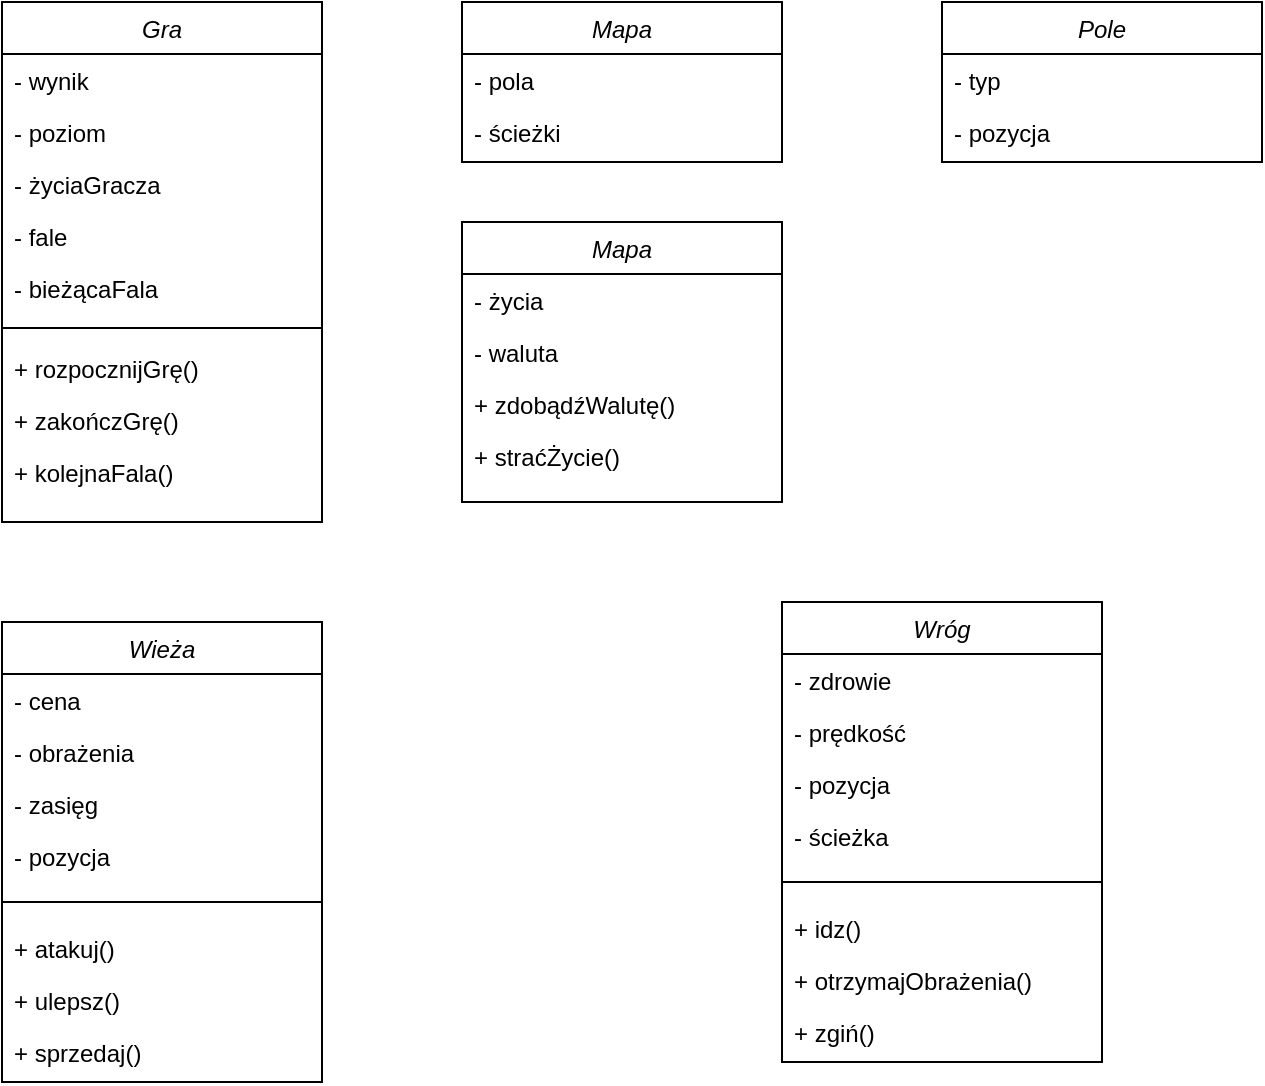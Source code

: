 <mxfile version="26.2.5">
  <diagram id="C5RBs43oDa-KdzZeNtuy" name="Page-1">
    <mxGraphModel dx="985" dy="540" grid="1" gridSize="10" guides="1" tooltips="1" connect="1" arrows="1" fold="1" page="1" pageScale="1" pageWidth="827" pageHeight="1169" math="0" shadow="0">
      <root>
        <mxCell id="WIyWlLk6GJQsqaUBKTNV-0" />
        <mxCell id="WIyWlLk6GJQsqaUBKTNV-1" parent="WIyWlLk6GJQsqaUBKTNV-0" />
        <mxCell id="zkfFHV4jXpPFQw0GAbJ--0" value="Gra" style="swimlane;fontStyle=2;align=center;verticalAlign=top;childLayout=stackLayout;horizontal=1;startSize=26;horizontalStack=0;resizeParent=1;resizeLast=0;collapsible=1;marginBottom=0;rounded=0;shadow=0;strokeWidth=1;" parent="WIyWlLk6GJQsqaUBKTNV-1" vertex="1">
          <mxGeometry x="90" y="70" width="160" height="260" as="geometry">
            <mxRectangle x="230" y="140" width="160" height="26" as="alternateBounds" />
          </mxGeometry>
        </mxCell>
        <mxCell id="zkfFHV4jXpPFQw0GAbJ--1" value="- wynik" style="text;align=left;verticalAlign=top;spacingLeft=4;spacingRight=4;overflow=hidden;rotatable=0;points=[[0,0.5],[1,0.5]];portConstraint=eastwest;" parent="zkfFHV4jXpPFQw0GAbJ--0" vertex="1">
          <mxGeometry y="26" width="160" height="26" as="geometry" />
        </mxCell>
        <mxCell id="zkfFHV4jXpPFQw0GAbJ--2" value="- poziom" style="text;align=left;verticalAlign=top;spacingLeft=4;spacingRight=4;overflow=hidden;rotatable=0;points=[[0,0.5],[1,0.5]];portConstraint=eastwest;rounded=0;shadow=0;html=0;" parent="zkfFHV4jXpPFQw0GAbJ--0" vertex="1">
          <mxGeometry y="52" width="160" height="26" as="geometry" />
        </mxCell>
        <mxCell id="zkfFHV4jXpPFQw0GAbJ--3" value="- życiaGracza" style="text;align=left;verticalAlign=top;spacingLeft=4;spacingRight=4;overflow=hidden;rotatable=0;points=[[0,0.5],[1,0.5]];portConstraint=eastwest;rounded=0;shadow=0;html=0;" parent="zkfFHV4jXpPFQw0GAbJ--0" vertex="1">
          <mxGeometry y="78" width="160" height="26" as="geometry" />
        </mxCell>
        <mxCell id="ipgMNfTVlN4--Cqr4lT4-1" value="- fale&#xa;" style="text;align=left;verticalAlign=top;spacingLeft=4;spacingRight=4;overflow=hidden;rotatable=0;points=[[0,0.5],[1,0.5]];portConstraint=eastwest;rounded=0;shadow=0;html=0;" vertex="1" parent="zkfFHV4jXpPFQw0GAbJ--0">
          <mxGeometry y="104" width="160" height="26" as="geometry" />
        </mxCell>
        <mxCell id="ipgMNfTVlN4--Cqr4lT4-2" value="- bieżącaFala" style="text;align=left;verticalAlign=top;spacingLeft=4;spacingRight=4;overflow=hidden;rotatable=0;points=[[0,0.5],[1,0.5]];portConstraint=eastwest;rounded=0;shadow=0;html=0;" vertex="1" parent="zkfFHV4jXpPFQw0GAbJ--0">
          <mxGeometry y="130" width="160" height="26" as="geometry" />
        </mxCell>
        <mxCell id="zkfFHV4jXpPFQw0GAbJ--4" value="" style="line;html=1;strokeWidth=1;align=left;verticalAlign=middle;spacingTop=-1;spacingLeft=3;spacingRight=3;rotatable=0;labelPosition=right;points=[];portConstraint=eastwest;" parent="zkfFHV4jXpPFQw0GAbJ--0" vertex="1">
          <mxGeometry y="156" width="160" height="14" as="geometry" />
        </mxCell>
        <mxCell id="zkfFHV4jXpPFQw0GAbJ--5" value="+ rozpocznijGrę()" style="text;align=left;verticalAlign=top;spacingLeft=4;spacingRight=4;overflow=hidden;rotatable=0;points=[[0,0.5],[1,0.5]];portConstraint=eastwest;" parent="zkfFHV4jXpPFQw0GAbJ--0" vertex="1">
          <mxGeometry y="170" width="160" height="26" as="geometry" />
        </mxCell>
        <mxCell id="ipgMNfTVlN4--Cqr4lT4-23" value="+ zakończGrę()" style="text;align=left;verticalAlign=top;spacingLeft=4;spacingRight=4;overflow=hidden;rotatable=0;points=[[0,0.5],[1,0.5]];portConstraint=eastwest;" vertex="1" parent="zkfFHV4jXpPFQw0GAbJ--0">
          <mxGeometry y="196" width="160" height="26" as="geometry" />
        </mxCell>
        <mxCell id="ipgMNfTVlN4--Cqr4lT4-24" value="+ kolejnaFala()&#xa;" style="text;align=left;verticalAlign=top;spacingLeft=4;spacingRight=4;overflow=hidden;rotatable=0;points=[[0,0.5],[1,0.5]];portConstraint=eastwest;" vertex="1" parent="zkfFHV4jXpPFQw0GAbJ--0">
          <mxGeometry y="222" width="160" height="26" as="geometry" />
        </mxCell>
        <mxCell id="ipgMNfTVlN4--Cqr4lT4-3" value="Mapa" style="swimlane;fontStyle=2;align=center;verticalAlign=top;childLayout=stackLayout;horizontal=1;startSize=26;horizontalStack=0;resizeParent=1;resizeLast=0;collapsible=1;marginBottom=0;rounded=0;shadow=0;strokeWidth=1;" vertex="1" parent="WIyWlLk6GJQsqaUBKTNV-1">
          <mxGeometry x="320" y="70" width="160" height="80" as="geometry">
            <mxRectangle x="230" y="140" width="160" height="26" as="alternateBounds" />
          </mxGeometry>
        </mxCell>
        <mxCell id="ipgMNfTVlN4--Cqr4lT4-4" value="- pola" style="text;align=left;verticalAlign=top;spacingLeft=4;spacingRight=4;overflow=hidden;rotatable=0;points=[[0,0.5],[1,0.5]];portConstraint=eastwest;" vertex="1" parent="ipgMNfTVlN4--Cqr4lT4-3">
          <mxGeometry y="26" width="160" height="26" as="geometry" />
        </mxCell>
        <mxCell id="ipgMNfTVlN4--Cqr4lT4-5" value="- ścieżki" style="text;align=left;verticalAlign=top;spacingLeft=4;spacingRight=4;overflow=hidden;rotatable=0;points=[[0,0.5],[1,0.5]];portConstraint=eastwest;rounded=0;shadow=0;html=0;" vertex="1" parent="ipgMNfTVlN4--Cqr4lT4-3">
          <mxGeometry y="52" width="160" height="26" as="geometry" />
        </mxCell>
        <mxCell id="ipgMNfTVlN4--Cqr4lT4-11" value="Wieża" style="swimlane;fontStyle=2;align=center;verticalAlign=top;childLayout=stackLayout;horizontal=1;startSize=26;horizontalStack=0;resizeParent=1;resizeLast=0;collapsible=1;marginBottom=0;rounded=0;shadow=0;strokeWidth=1;" vertex="1" parent="WIyWlLk6GJQsqaUBKTNV-1">
          <mxGeometry x="90" y="380" width="160" height="230" as="geometry">
            <mxRectangle x="230" y="140" width="160" height="26" as="alternateBounds" />
          </mxGeometry>
        </mxCell>
        <mxCell id="ipgMNfTVlN4--Cqr4lT4-12" value="- cena" style="text;align=left;verticalAlign=top;spacingLeft=4;spacingRight=4;overflow=hidden;rotatable=0;points=[[0,0.5],[1,0.5]];portConstraint=eastwest;" vertex="1" parent="ipgMNfTVlN4--Cqr4lT4-11">
          <mxGeometry y="26" width="160" height="26" as="geometry" />
        </mxCell>
        <mxCell id="ipgMNfTVlN4--Cqr4lT4-15" value="- obrażenia" style="text;align=left;verticalAlign=top;spacingLeft=4;spacingRight=4;overflow=hidden;rotatable=0;points=[[0,0.5],[1,0.5]];portConstraint=eastwest;rounded=0;shadow=0;html=0;" vertex="1" parent="ipgMNfTVlN4--Cqr4lT4-11">
          <mxGeometry y="52" width="160" height="26" as="geometry" />
        </mxCell>
        <mxCell id="ipgMNfTVlN4--Cqr4lT4-36" value="- zasięg" style="text;align=left;verticalAlign=top;spacingLeft=4;spacingRight=4;overflow=hidden;rotatable=0;points=[[0,0.5],[1,0.5]];portConstraint=eastwest;rounded=0;shadow=0;html=0;" vertex="1" parent="ipgMNfTVlN4--Cqr4lT4-11">
          <mxGeometry y="78" width="160" height="26" as="geometry" />
        </mxCell>
        <mxCell id="ipgMNfTVlN4--Cqr4lT4-37" value="- pozycja" style="text;align=left;verticalAlign=top;spacingLeft=4;spacingRight=4;overflow=hidden;rotatable=0;points=[[0,0.5],[1,0.5]];portConstraint=eastwest;rounded=0;shadow=0;html=0;" vertex="1" parent="ipgMNfTVlN4--Cqr4lT4-11">
          <mxGeometry y="104" width="160" height="26" as="geometry" />
        </mxCell>
        <mxCell id="ipgMNfTVlN4--Cqr4lT4-17" value="" style="line;html=1;strokeWidth=1;align=left;verticalAlign=middle;spacingTop=-1;spacingLeft=3;spacingRight=3;rotatable=0;labelPosition=right;points=[];portConstraint=eastwest;" vertex="1" parent="ipgMNfTVlN4--Cqr4lT4-11">
          <mxGeometry y="130" width="160" height="20" as="geometry" />
        </mxCell>
        <mxCell id="ipgMNfTVlN4--Cqr4lT4-38" value="+ atakuj()" style="text;align=left;verticalAlign=top;spacingLeft=4;spacingRight=4;overflow=hidden;rotatable=0;points=[[0,0.5],[1,0.5]];portConstraint=eastwest;rounded=0;shadow=0;html=0;" vertex="1" parent="ipgMNfTVlN4--Cqr4lT4-11">
          <mxGeometry y="150" width="160" height="26" as="geometry" />
        </mxCell>
        <mxCell id="ipgMNfTVlN4--Cqr4lT4-46" value="+ ulepsz()" style="text;align=left;verticalAlign=top;spacingLeft=4;spacingRight=4;overflow=hidden;rotatable=0;points=[[0,0.5],[1,0.5]];portConstraint=eastwest;rounded=0;shadow=0;html=0;" vertex="1" parent="ipgMNfTVlN4--Cqr4lT4-11">
          <mxGeometry y="176" width="160" height="26" as="geometry" />
        </mxCell>
        <mxCell id="ipgMNfTVlN4--Cqr4lT4-47" value="+ sprzedaj()" style="text;align=left;verticalAlign=top;spacingLeft=4;spacingRight=4;overflow=hidden;rotatable=0;points=[[0,0.5],[1,0.5]];portConstraint=eastwest;rounded=0;shadow=0;html=0;" vertex="1" parent="ipgMNfTVlN4--Cqr4lT4-11">
          <mxGeometry y="202" width="160" height="26" as="geometry" />
        </mxCell>
        <mxCell id="ipgMNfTVlN4--Cqr4lT4-19" value="Pole" style="swimlane;fontStyle=2;align=center;verticalAlign=top;childLayout=stackLayout;horizontal=1;startSize=26;horizontalStack=0;resizeParent=1;resizeLast=0;collapsible=1;marginBottom=0;rounded=0;shadow=0;strokeWidth=1;" vertex="1" parent="WIyWlLk6GJQsqaUBKTNV-1">
          <mxGeometry x="560" y="70" width="160" height="80" as="geometry">
            <mxRectangle x="230" y="140" width="160" height="26" as="alternateBounds" />
          </mxGeometry>
        </mxCell>
        <mxCell id="ipgMNfTVlN4--Cqr4lT4-20" value="- typ" style="text;align=left;verticalAlign=top;spacingLeft=4;spacingRight=4;overflow=hidden;rotatable=0;points=[[0,0.5],[1,0.5]];portConstraint=eastwest;" vertex="1" parent="ipgMNfTVlN4--Cqr4lT4-19">
          <mxGeometry y="26" width="160" height="26" as="geometry" />
        </mxCell>
        <mxCell id="ipgMNfTVlN4--Cqr4lT4-21" value="- pozycja" style="text;align=left;verticalAlign=top;spacingLeft=4;spacingRight=4;overflow=hidden;rotatable=0;points=[[0,0.5],[1,0.5]];portConstraint=eastwest;rounded=0;shadow=0;html=0;" vertex="1" parent="ipgMNfTVlN4--Cqr4lT4-19">
          <mxGeometry y="52" width="160" height="26" as="geometry" />
        </mxCell>
        <mxCell id="ipgMNfTVlN4--Cqr4lT4-26" value="Mapa" style="swimlane;fontStyle=2;align=center;verticalAlign=top;childLayout=stackLayout;horizontal=1;startSize=26;horizontalStack=0;resizeParent=1;resizeLast=0;collapsible=1;marginBottom=0;rounded=0;shadow=0;strokeWidth=1;" vertex="1" parent="WIyWlLk6GJQsqaUBKTNV-1">
          <mxGeometry x="320" y="180" width="160" height="140" as="geometry">
            <mxRectangle x="230" y="140" width="160" height="26" as="alternateBounds" />
          </mxGeometry>
        </mxCell>
        <mxCell id="ipgMNfTVlN4--Cqr4lT4-27" value="- życia" style="text;align=left;verticalAlign=top;spacingLeft=4;spacingRight=4;overflow=hidden;rotatable=0;points=[[0,0.5],[1,0.5]];portConstraint=eastwest;" vertex="1" parent="ipgMNfTVlN4--Cqr4lT4-26">
          <mxGeometry y="26" width="160" height="26" as="geometry" />
        </mxCell>
        <mxCell id="ipgMNfTVlN4--Cqr4lT4-28" value="- waluta" style="text;align=left;verticalAlign=top;spacingLeft=4;spacingRight=4;overflow=hidden;rotatable=0;points=[[0,0.5],[1,0.5]];portConstraint=eastwest;rounded=0;shadow=0;html=0;" vertex="1" parent="ipgMNfTVlN4--Cqr4lT4-26">
          <mxGeometry y="52" width="160" height="26" as="geometry" />
        </mxCell>
        <mxCell id="ipgMNfTVlN4--Cqr4lT4-33" value="+ zdobądźWalutę()" style="text;align=left;verticalAlign=top;spacingLeft=4;spacingRight=4;overflow=hidden;rotatable=0;points=[[0,0.5],[1,0.5]];portConstraint=eastwest;rounded=0;shadow=0;html=0;" vertex="1" parent="ipgMNfTVlN4--Cqr4lT4-26">
          <mxGeometry y="78" width="160" height="26" as="geometry" />
        </mxCell>
        <mxCell id="ipgMNfTVlN4--Cqr4lT4-34" value="+ straćŻycie()" style="text;align=left;verticalAlign=top;spacingLeft=4;spacingRight=4;overflow=hidden;rotatable=0;points=[[0,0.5],[1,0.5]];portConstraint=eastwest;rounded=0;shadow=0;html=0;" vertex="1" parent="ipgMNfTVlN4--Cqr4lT4-26">
          <mxGeometry y="104" width="160" height="26" as="geometry" />
        </mxCell>
        <mxCell id="ipgMNfTVlN4--Cqr4lT4-48" value="Wróg" style="swimlane;fontStyle=2;align=center;verticalAlign=top;childLayout=stackLayout;horizontal=1;startSize=26;horizontalStack=0;resizeParent=1;resizeLast=0;collapsible=1;marginBottom=0;rounded=0;shadow=0;strokeWidth=1;" vertex="1" parent="WIyWlLk6GJQsqaUBKTNV-1">
          <mxGeometry x="480" y="370" width="160" height="230" as="geometry">
            <mxRectangle x="230" y="140" width="160" height="26" as="alternateBounds" />
          </mxGeometry>
        </mxCell>
        <mxCell id="ipgMNfTVlN4--Cqr4lT4-49" value="- zdrowie" style="text;align=left;verticalAlign=top;spacingLeft=4;spacingRight=4;overflow=hidden;rotatable=0;points=[[0,0.5],[1,0.5]];portConstraint=eastwest;" vertex="1" parent="ipgMNfTVlN4--Cqr4lT4-48">
          <mxGeometry y="26" width="160" height="26" as="geometry" />
        </mxCell>
        <mxCell id="ipgMNfTVlN4--Cqr4lT4-50" value="- prędkość" style="text;align=left;verticalAlign=top;spacingLeft=4;spacingRight=4;overflow=hidden;rotatable=0;points=[[0,0.5],[1,0.5]];portConstraint=eastwest;rounded=0;shadow=0;html=0;" vertex="1" parent="ipgMNfTVlN4--Cqr4lT4-48">
          <mxGeometry y="52" width="160" height="26" as="geometry" />
        </mxCell>
        <mxCell id="ipgMNfTVlN4--Cqr4lT4-51" value="- pozycja" style="text;align=left;verticalAlign=top;spacingLeft=4;spacingRight=4;overflow=hidden;rotatable=0;points=[[0,0.5],[1,0.5]];portConstraint=eastwest;rounded=0;shadow=0;html=0;" vertex="1" parent="ipgMNfTVlN4--Cqr4lT4-48">
          <mxGeometry y="78" width="160" height="26" as="geometry" />
        </mxCell>
        <mxCell id="ipgMNfTVlN4--Cqr4lT4-52" value="- ścieżka" style="text;align=left;verticalAlign=top;spacingLeft=4;spacingRight=4;overflow=hidden;rotatable=0;points=[[0,0.5],[1,0.5]];portConstraint=eastwest;rounded=0;shadow=0;html=0;" vertex="1" parent="ipgMNfTVlN4--Cqr4lT4-48">
          <mxGeometry y="104" width="160" height="26" as="geometry" />
        </mxCell>
        <mxCell id="ipgMNfTVlN4--Cqr4lT4-53" value="" style="line;html=1;strokeWidth=1;align=left;verticalAlign=middle;spacingTop=-1;spacingLeft=3;spacingRight=3;rotatable=0;labelPosition=right;points=[];portConstraint=eastwest;" vertex="1" parent="ipgMNfTVlN4--Cqr4lT4-48">
          <mxGeometry y="130" width="160" height="20" as="geometry" />
        </mxCell>
        <mxCell id="ipgMNfTVlN4--Cqr4lT4-54" value="+ idz()" style="text;align=left;verticalAlign=top;spacingLeft=4;spacingRight=4;overflow=hidden;rotatable=0;points=[[0,0.5],[1,0.5]];portConstraint=eastwest;rounded=0;shadow=0;html=0;" vertex="1" parent="ipgMNfTVlN4--Cqr4lT4-48">
          <mxGeometry y="150" width="160" height="26" as="geometry" />
        </mxCell>
        <mxCell id="ipgMNfTVlN4--Cqr4lT4-55" value="+ otrzymajObrażenia()" style="text;align=left;verticalAlign=top;spacingLeft=4;spacingRight=4;overflow=hidden;rotatable=0;points=[[0,0.5],[1,0.5]];portConstraint=eastwest;rounded=0;shadow=0;html=0;" vertex="1" parent="ipgMNfTVlN4--Cqr4lT4-48">
          <mxGeometry y="176" width="160" height="26" as="geometry" />
        </mxCell>
        <mxCell id="ipgMNfTVlN4--Cqr4lT4-56" value="+ zgiń()" style="text;align=left;verticalAlign=top;spacingLeft=4;spacingRight=4;overflow=hidden;rotatable=0;points=[[0,0.5],[1,0.5]];portConstraint=eastwest;rounded=0;shadow=0;html=0;" vertex="1" parent="ipgMNfTVlN4--Cqr4lT4-48">
          <mxGeometry y="202" width="160" height="26" as="geometry" />
        </mxCell>
      </root>
    </mxGraphModel>
  </diagram>
</mxfile>
